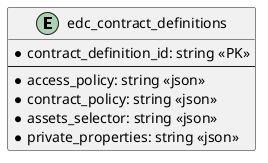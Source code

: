 @startuml
entity edc_contract_definitions {
  * contract_definition_id: string <<PK>>
  --
  * access_policy: string <<json>>
  * contract_policy: string <<json>>
  * assets_selector: string <<json>>
  * private_properties: string <<json>>
}
@enduml
